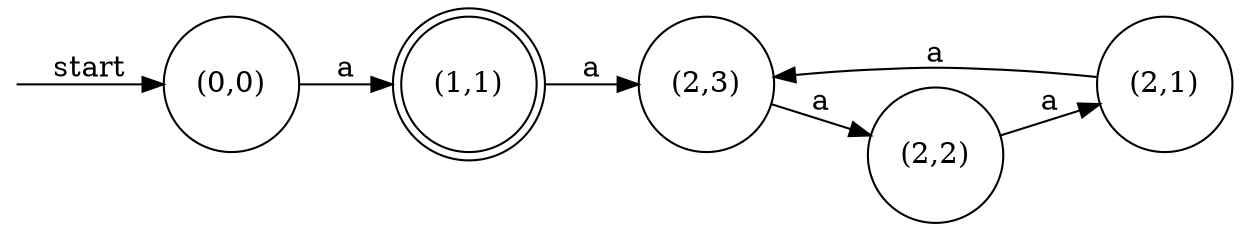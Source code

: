digraph dfa {
    rankdir = LR;
    node [shape = circle];
    __start [style = invis, shape = point];
    __start -> "(0,0)" [ label = "start" ];
    node [shape = doublecircle]; "(1,1)"
    node [shape = circle];
    "(2,2)" -> "(2,1)" [ label = "a" ];
    "(2,1)" -> "(2,3)" [ label = "a" ];
    "(2,3)" -> "(2,2)" [ label = "a" ];
    "(1,1)" -> "(2,3)" [ label = "a" ];
    "(0,0)" -> "(1,1)" [ label = "a" ];
}
